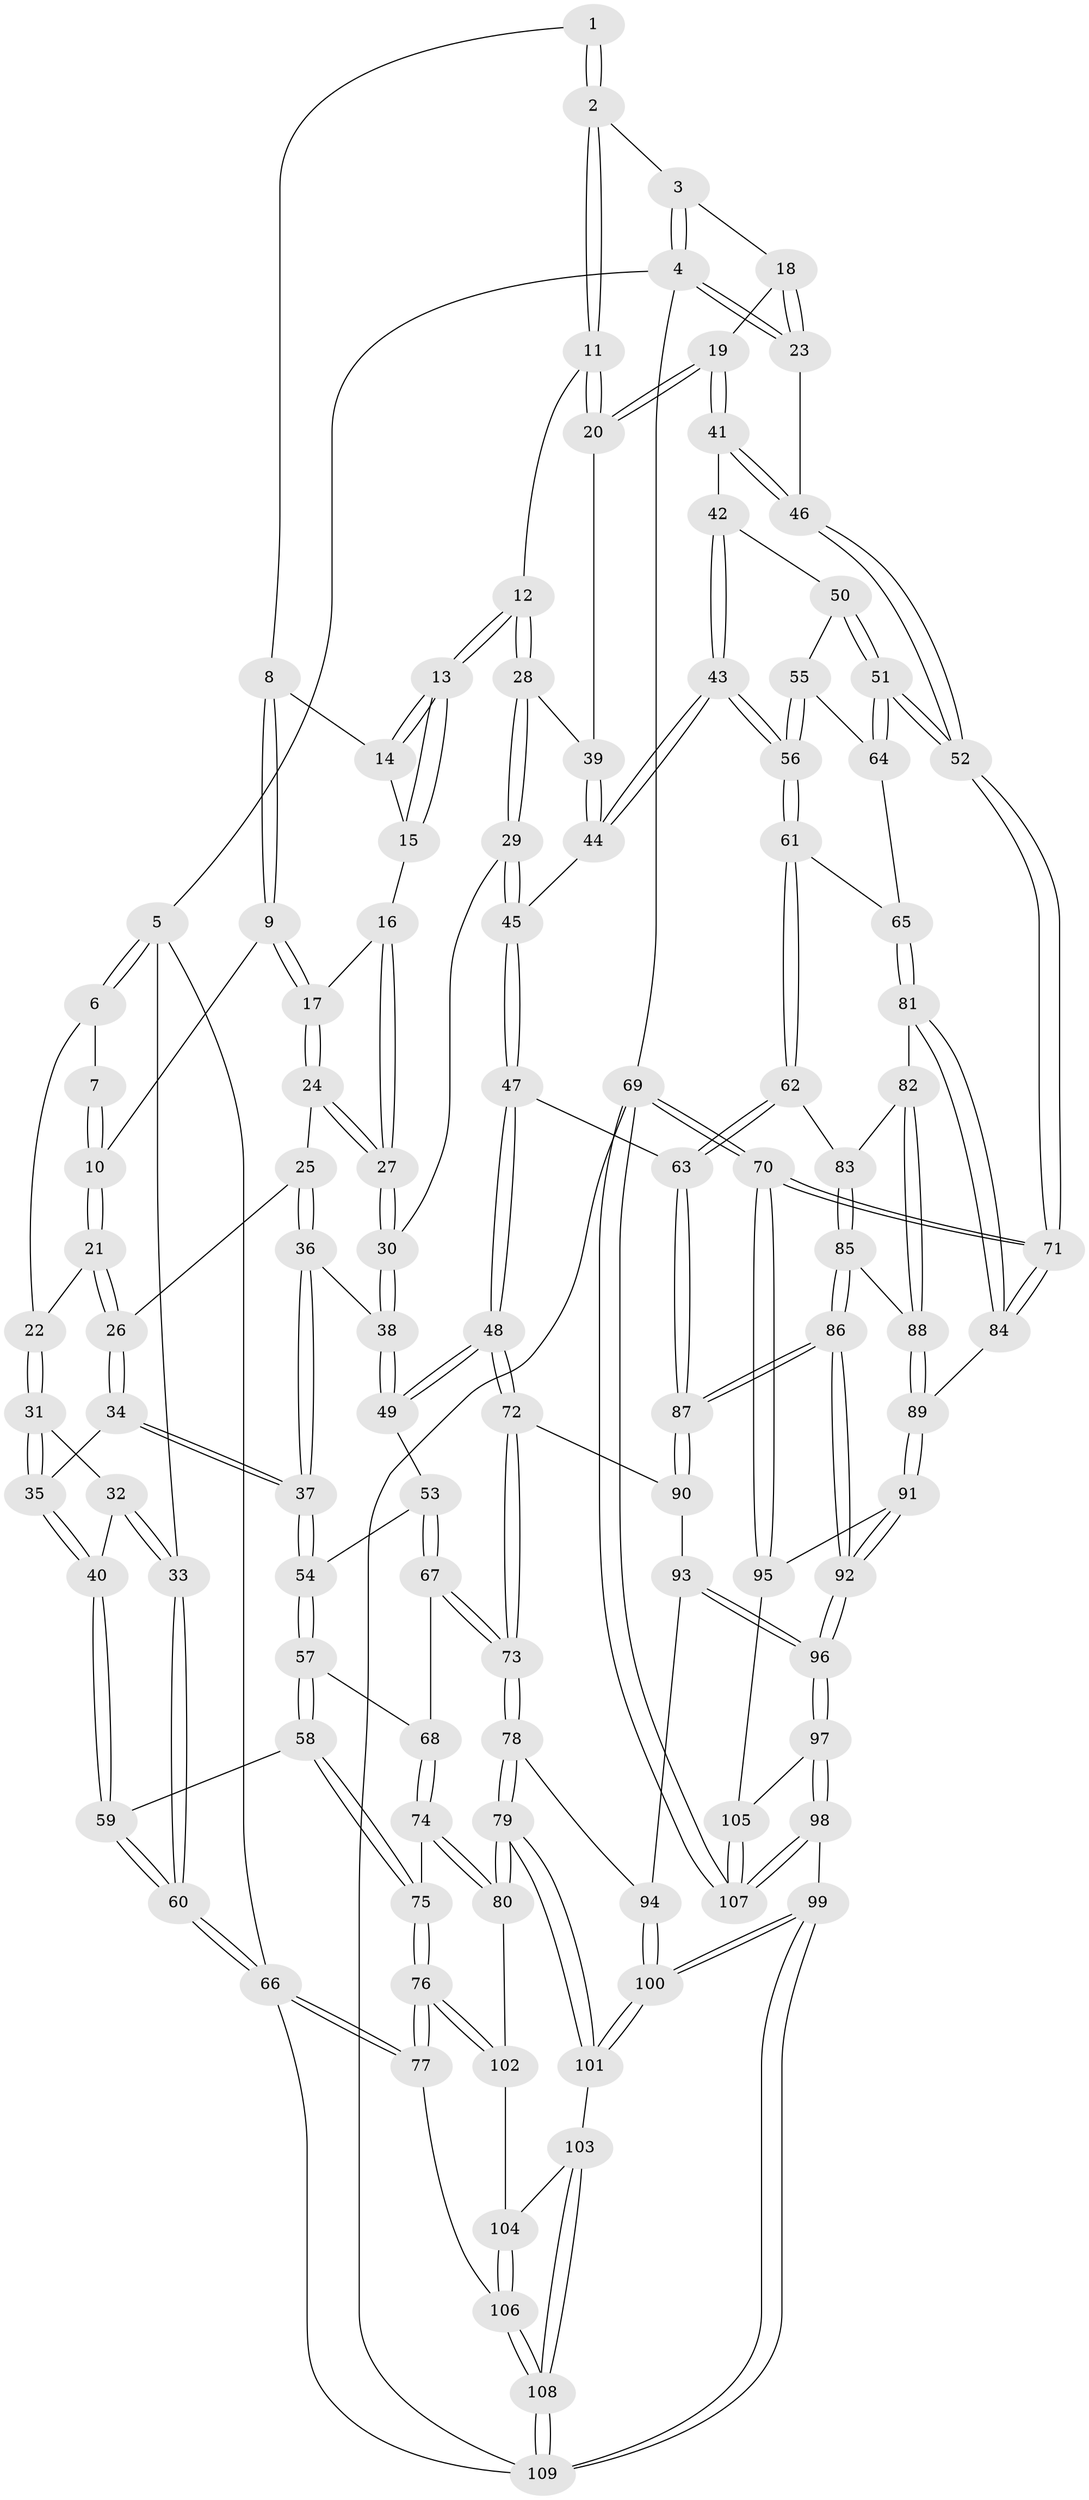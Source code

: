 // coarse degree distribution, {3: 0.15384615384615385, 5: 0.24615384615384617, 4: 0.47692307692307695, 7: 0.03076923076923077, 6: 0.09230769230769231}
// Generated by graph-tools (version 1.1) at 2025/42/03/06/25 10:42:30]
// undirected, 109 vertices, 269 edges
graph export_dot {
graph [start="1"]
  node [color=gray90,style=filled];
  1 [pos="+0.6159465920732606+0"];
  2 [pos="+0.8630822772883823+0"];
  3 [pos="+0.9744999921622358+0"];
  4 [pos="+1+0"];
  5 [pos="+0+0"];
  6 [pos="+0.03299145582346651+0"];
  7 [pos="+0.5709811489115116+0"];
  8 [pos="+0.5650625412181353+0.006284292097691567"];
  9 [pos="+0.4882862769420733+0.09386163316845822"];
  10 [pos="+0.40591618506750465+0.09605767047550205"];
  11 [pos="+0.7965525985269472+0.11738966113719167"];
  12 [pos="+0.6303325565315621+0.154436890277716"];
  13 [pos="+0.6281400595435498+0.15293909340557527"];
  14 [pos="+0.568490901991587+0.016481912069934303"];
  15 [pos="+0.5499251017003187+0.15046750183949648"];
  16 [pos="+0.5293918064348702+0.15378319984340494"];
  17 [pos="+0.516954525427269+0.14395855875927324"];
  18 [pos="+0.9717731231237495+0.15324327896071946"];
  19 [pos="+0.868537156804503+0.2489042730439918"];
  20 [pos="+0.8265195940031986+0.2146186107172126"];
  21 [pos="+0.3283758753401257+0.1243558817179089"];
  22 [pos="+0.2517290672924533+0.07879929788289851"];
  23 [pos="+1+0.09964351354119308"];
  24 [pos="+0.450403023028887+0.1848373921818677"];
  25 [pos="+0.3561489536498128+0.15942943623696515"];
  26 [pos="+0.3287483295800913+0.12505029797888653"];
  27 [pos="+0.5169885848509219+0.24630381306189206"];
  28 [pos="+0.5950301623783828+0.28992023940382283"];
  29 [pos="+0.5832609185302136+0.2991301033518947"];
  30 [pos="+0.5297430197337764+0.291428987850408"];
  31 [pos="+0.17962870347411208+0.22734584243648873"];
  32 [pos="+0.05543176789741545+0.2324545682734561"];
  33 [pos="+0+0.11340950436819827"];
  34 [pos="+0.2771791296718062+0.35836999713489553"];
  35 [pos="+0.19826963687114524+0.33011118069602124"];
  36 [pos="+0.41963199291613706+0.33669556572566733"];
  37 [pos="+0.3149355428265202+0.3843650084552815"];
  38 [pos="+0.42945535370410215+0.3385317697472512"];
  39 [pos="+0.7380043894755927+0.2788971725916986"];
  40 [pos="+0.11136787871566073+0.3942858861117782"];
  41 [pos="+0.8721834765634497+0.2530827870842585"];
  42 [pos="+0.8741488648309936+0.30116816423980636"];
  43 [pos="+0.7889009788623242+0.45870712764748406"];
  44 [pos="+0.7280163838679478+0.348657932281718"];
  45 [pos="+0.6230503387870037+0.41984230337304446"];
  46 [pos="+1+0.2783116703611422"];
  47 [pos="+0.624848096254861+0.5135284520439404"];
  48 [pos="+0.5582079990242861+0.5510989959720102"];
  49 [pos="+0.5041479496162209+0.4982241539100424"];
  50 [pos="+0.9377502715763328+0.3951782925980834"];
  51 [pos="+1+0.4785056979358937"];
  52 [pos="+1+0.5062023916403021"];
  53 [pos="+0.3258965727584744+0.48531865114360934"];
  54 [pos="+0.3102791483725078+0.4297413290637923"];
  55 [pos="+0.8658027360177614+0.48005315126393044"];
  56 [pos="+0.7874015256845894+0.4685741238324918"];
  57 [pos="+0.13809009758187082+0.5054493933205558"];
  58 [pos="+0.11836067860686503+0.5025637799964116"];
  59 [pos="+0.08336264304964865+0.4287563264516925"];
  60 [pos="+0+0.3707772292834507"];
  61 [pos="+0.7645351244216774+0.49105483465828215"];
  62 [pos="+0.7269648894689548+0.5195710666266662"];
  63 [pos="+0.6917176649421337+0.5226497218606061"];
  64 [pos="+0.9053890087722131+0.5077519529080449"];
  65 [pos="+0.8970294965945773+0.5864299070332737"];
  66 [pos="+0+0.7699801431350016"];
  67 [pos="+0.31642936484555784+0.5419822919335506"];
  68 [pos="+0.19148297502003925+0.5357634788471632"];
  69 [pos="+1+1"];
  70 [pos="+1+0.6841545178230811"];
  71 [pos="+1+0.6582725079627465"];
  72 [pos="+0.5393788661329431+0.5922977078804027"];
  73 [pos="+0.3586641271196877+0.69201420750562"];
  74 [pos="+0.2709309217915241+0.7343061024110895"];
  75 [pos="+0.09373673562961865+0.5704505545633846"];
  76 [pos="+0+0.7490214493970425"];
  77 [pos="+0+0.768032258029607"];
  78 [pos="+0.35033103346453454+0.7061829606705714"];
  79 [pos="+0.32027350425446144+0.7430260868864936"];
  80 [pos="+0.27161646976796333+0.7351896138847971"];
  81 [pos="+0.8982974917511226+0.5944835634949666"];
  82 [pos="+0.8824250481504072+0.6009415457251662"];
  83 [pos="+0.7384004821008723+0.5352986811700439"];
  84 [pos="+0.9644376259827194+0.6347007666610939"];
  85 [pos="+0.7946888583602311+0.6412338077120862"];
  86 [pos="+0.7226672973980505+0.7354362349753744"];
  87 [pos="+0.7153285689475599+0.727228767602267"];
  88 [pos="+0.8253552283647833+0.6496145004760827"];
  89 [pos="+0.8650602804788063+0.7105438874565344"];
  90 [pos="+0.5739859366264313+0.6537747640777549"];
  91 [pos="+0.856650275209633+0.7959689862219976"];
  92 [pos="+0.7444026840068527+0.8320711435545348"];
  93 [pos="+0.5773563993766857+0.7480692276135716"];
  94 [pos="+0.5431533485465333+0.7792846334005273"];
  95 [pos="+0.9080882790064635+0.8110868557252133"];
  96 [pos="+0.7198147826043965+0.8670688654362672"];
  97 [pos="+0.689577386543561+0.9561177125039493"];
  98 [pos="+0.5946207749691612+1"];
  99 [pos="+0.5625553177841414+1"];
  100 [pos="+0.500320366879724+1"];
  101 [pos="+0.3416719283811993+0.8229302630602339"];
  102 [pos="+0.16989994377473008+0.7645748851256186"];
  103 [pos="+0.21902035358450317+0.9346986787393377"];
  104 [pos="+0.14825795142299858+0.8826770180136688"];
  105 [pos="+0.9364169549224015+0.9248253888028974"];
  106 [pos="+0.07151085038733333+0.93381298527126"];
  107 [pos="+1+1"];
  108 [pos="+0.15690600519493705+1"];
  109 [pos="+0.18324079287910527+1"];
  1 -- 2;
  1 -- 2;
  1 -- 8;
  2 -- 3;
  2 -- 11;
  2 -- 11;
  3 -- 4;
  3 -- 4;
  3 -- 18;
  4 -- 5;
  4 -- 23;
  4 -- 23;
  4 -- 69;
  5 -- 6;
  5 -- 6;
  5 -- 33;
  5 -- 66;
  6 -- 7;
  6 -- 22;
  7 -- 10;
  7 -- 10;
  8 -- 9;
  8 -- 9;
  8 -- 14;
  9 -- 10;
  9 -- 17;
  9 -- 17;
  10 -- 21;
  10 -- 21;
  11 -- 12;
  11 -- 20;
  11 -- 20;
  12 -- 13;
  12 -- 13;
  12 -- 28;
  12 -- 28;
  13 -- 14;
  13 -- 14;
  13 -- 15;
  13 -- 15;
  14 -- 15;
  15 -- 16;
  16 -- 17;
  16 -- 27;
  16 -- 27;
  17 -- 24;
  17 -- 24;
  18 -- 19;
  18 -- 23;
  18 -- 23;
  19 -- 20;
  19 -- 20;
  19 -- 41;
  19 -- 41;
  20 -- 39;
  21 -- 22;
  21 -- 26;
  21 -- 26;
  22 -- 31;
  22 -- 31;
  23 -- 46;
  24 -- 25;
  24 -- 27;
  24 -- 27;
  25 -- 26;
  25 -- 36;
  25 -- 36;
  26 -- 34;
  26 -- 34;
  27 -- 30;
  27 -- 30;
  28 -- 29;
  28 -- 29;
  28 -- 39;
  29 -- 30;
  29 -- 45;
  29 -- 45;
  30 -- 38;
  30 -- 38;
  31 -- 32;
  31 -- 35;
  31 -- 35;
  32 -- 33;
  32 -- 33;
  32 -- 40;
  33 -- 60;
  33 -- 60;
  34 -- 35;
  34 -- 37;
  34 -- 37;
  35 -- 40;
  35 -- 40;
  36 -- 37;
  36 -- 37;
  36 -- 38;
  37 -- 54;
  37 -- 54;
  38 -- 49;
  38 -- 49;
  39 -- 44;
  39 -- 44;
  40 -- 59;
  40 -- 59;
  41 -- 42;
  41 -- 46;
  41 -- 46;
  42 -- 43;
  42 -- 43;
  42 -- 50;
  43 -- 44;
  43 -- 44;
  43 -- 56;
  43 -- 56;
  44 -- 45;
  45 -- 47;
  45 -- 47;
  46 -- 52;
  46 -- 52;
  47 -- 48;
  47 -- 48;
  47 -- 63;
  48 -- 49;
  48 -- 49;
  48 -- 72;
  48 -- 72;
  49 -- 53;
  50 -- 51;
  50 -- 51;
  50 -- 55;
  51 -- 52;
  51 -- 52;
  51 -- 64;
  51 -- 64;
  52 -- 71;
  52 -- 71;
  53 -- 54;
  53 -- 67;
  53 -- 67;
  54 -- 57;
  54 -- 57;
  55 -- 56;
  55 -- 56;
  55 -- 64;
  56 -- 61;
  56 -- 61;
  57 -- 58;
  57 -- 58;
  57 -- 68;
  58 -- 59;
  58 -- 75;
  58 -- 75;
  59 -- 60;
  59 -- 60;
  60 -- 66;
  60 -- 66;
  61 -- 62;
  61 -- 62;
  61 -- 65;
  62 -- 63;
  62 -- 63;
  62 -- 83;
  63 -- 87;
  63 -- 87;
  64 -- 65;
  65 -- 81;
  65 -- 81;
  66 -- 77;
  66 -- 77;
  66 -- 109;
  67 -- 68;
  67 -- 73;
  67 -- 73;
  68 -- 74;
  68 -- 74;
  69 -- 70;
  69 -- 70;
  69 -- 107;
  69 -- 107;
  69 -- 109;
  70 -- 71;
  70 -- 71;
  70 -- 95;
  70 -- 95;
  71 -- 84;
  71 -- 84;
  72 -- 73;
  72 -- 73;
  72 -- 90;
  73 -- 78;
  73 -- 78;
  74 -- 75;
  74 -- 80;
  74 -- 80;
  75 -- 76;
  75 -- 76;
  76 -- 77;
  76 -- 77;
  76 -- 102;
  76 -- 102;
  77 -- 106;
  78 -- 79;
  78 -- 79;
  78 -- 94;
  79 -- 80;
  79 -- 80;
  79 -- 101;
  79 -- 101;
  80 -- 102;
  81 -- 82;
  81 -- 84;
  81 -- 84;
  82 -- 83;
  82 -- 88;
  82 -- 88;
  83 -- 85;
  83 -- 85;
  84 -- 89;
  85 -- 86;
  85 -- 86;
  85 -- 88;
  86 -- 87;
  86 -- 87;
  86 -- 92;
  86 -- 92;
  87 -- 90;
  87 -- 90;
  88 -- 89;
  88 -- 89;
  89 -- 91;
  89 -- 91;
  90 -- 93;
  91 -- 92;
  91 -- 92;
  91 -- 95;
  92 -- 96;
  92 -- 96;
  93 -- 94;
  93 -- 96;
  93 -- 96;
  94 -- 100;
  94 -- 100;
  95 -- 105;
  96 -- 97;
  96 -- 97;
  97 -- 98;
  97 -- 98;
  97 -- 105;
  98 -- 99;
  98 -- 107;
  98 -- 107;
  99 -- 100;
  99 -- 100;
  99 -- 109;
  99 -- 109;
  100 -- 101;
  100 -- 101;
  101 -- 103;
  102 -- 104;
  103 -- 104;
  103 -- 108;
  103 -- 108;
  104 -- 106;
  104 -- 106;
  105 -- 107;
  105 -- 107;
  106 -- 108;
  106 -- 108;
  108 -- 109;
  108 -- 109;
}
